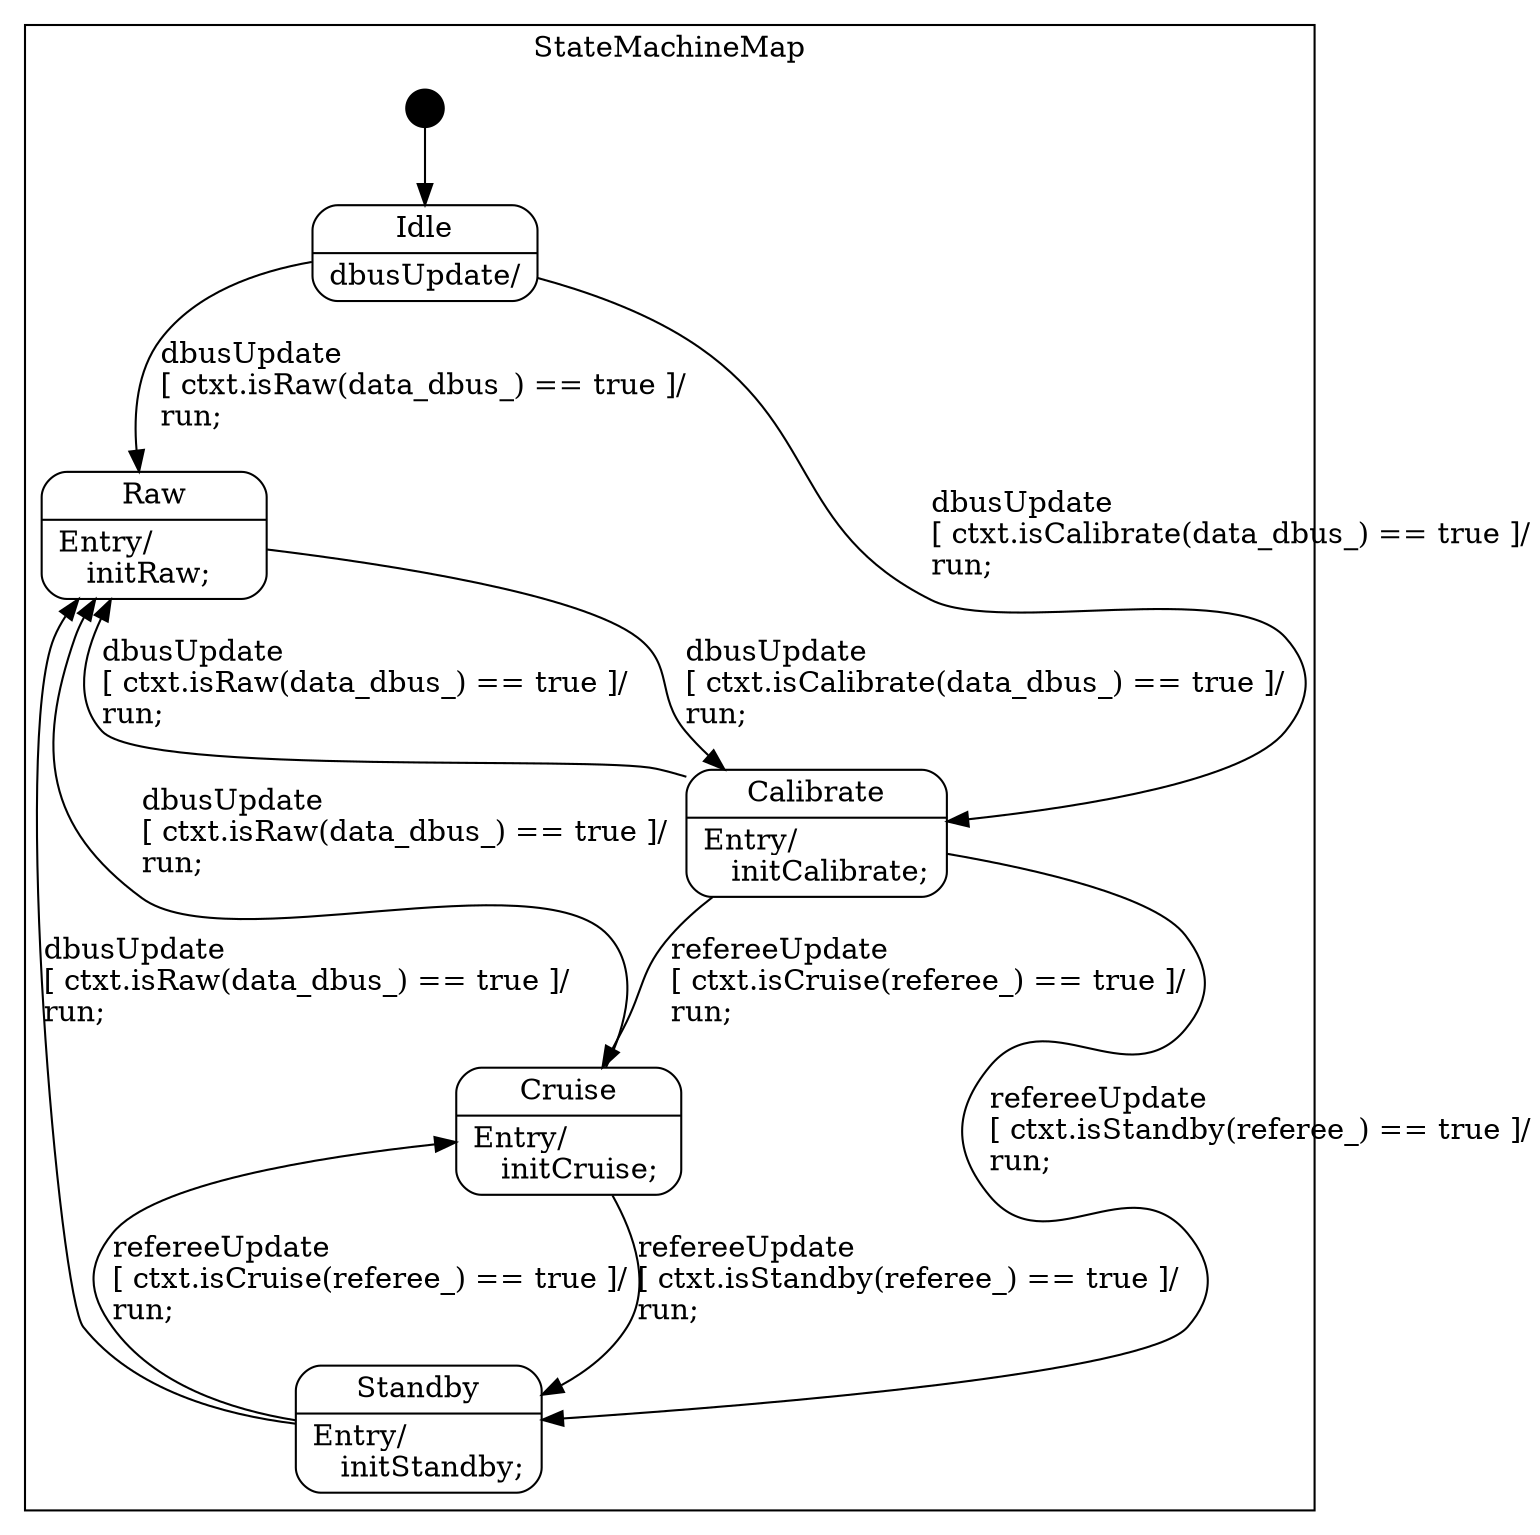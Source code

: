 digraph StateMachine {

    node
        [shape=Mrecord width=1.5];

    subgraph cluster_StateMachineMap {

        label="StateMachineMap";

        //
        // States (Nodes)
        //

        "StateMachineMap::Idle"
            [label="{Idle|dbusUpdate/\l}"];

        "StateMachineMap::Raw"
            [label="{Raw|Entry/\l&nbsp;&nbsp;&nbsp;initRaw;\l}"];

        "StateMachineMap::Calibrate"
            [label="{Calibrate|Entry/\l&nbsp;&nbsp;&nbsp;initCalibrate;\l}"];

        "StateMachineMap::Standby"
            [label="{Standby|Entry/\l&nbsp;&nbsp;&nbsp;initStandby;\l}"];

        "StateMachineMap::Cruise"
            [label="{Cruise|Entry/\l&nbsp;&nbsp;&nbsp;initCruise;\l}"];

        "%start"
            [label="" shape=circle style=filled fillcolor=black width=0.25];

        //
        // Transitions (Edges)
        //

        "StateMachineMap::Idle" -> "StateMachineMap::Calibrate"
            [label="dbusUpdate\l\[ ctxt.isCalibrate(data_dbus_) == true \]/\lrun;\l"];

        "StateMachineMap::Idle" -> "StateMachineMap::Raw"
            [label="dbusUpdate\l\[ ctxt.isRaw(data_dbus_) == true \]/\lrun;\l"];

        "StateMachineMap::Raw" -> "StateMachineMap::Calibrate"
            [label="dbusUpdate\l\[ ctxt.isCalibrate(data_dbus_) == true \]/\lrun;\l"];

        "StateMachineMap::Calibrate" -> "StateMachineMap::Standby"
            [label="refereeUpdate\l\[ ctxt.isStandby(referee_) == true \]/\lrun;\l"];

        "StateMachineMap::Calibrate" -> "StateMachineMap::Cruise"
            [label="refereeUpdate\l\[ ctxt.isCruise(referee_) == true \]/\lrun;\l"];

        "StateMachineMap::Calibrate" -> "StateMachineMap::Raw"
            [label="dbusUpdate\l\[ ctxt.isRaw(data_dbus_) == true \]/\lrun;\l"];

        "StateMachineMap::Standby" -> "StateMachineMap::Cruise"
            [label="refereeUpdate\l\[ ctxt.isCruise(referee_) == true \]/\lrun;\l"];

        "StateMachineMap::Standby" -> "StateMachineMap::Raw"
            [label="dbusUpdate\l\[ ctxt.isRaw(data_dbus_) == true \]/\lrun;\l"];

        "StateMachineMap::Cruise" -> "StateMachineMap::Standby"
            [label="refereeUpdate\l\[ ctxt.isStandby(referee_) == true \]/\lrun;\l"];

        "StateMachineMap::Cruise" -> "StateMachineMap::Raw"
            [label="dbusUpdate\l\[ ctxt.isRaw(data_dbus_) == true \]/\lrun;\l"];

        "%start" -> "StateMachineMap::Idle"
    }

}
